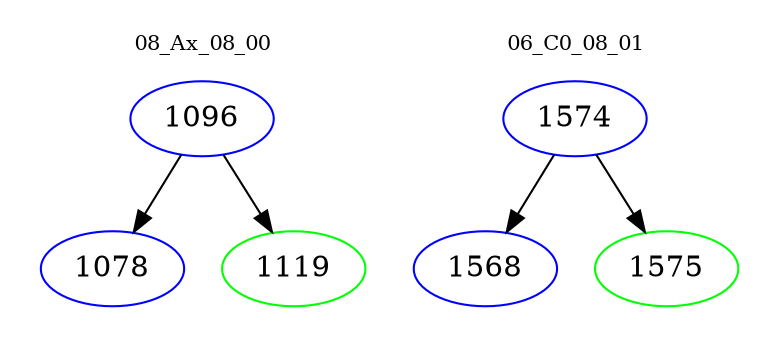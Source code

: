 digraph{
subgraph cluster_0 {
color = white
label = "08_Ax_08_00";
fontsize=10;
T0_1096 [label="1096", color="blue"]
T0_1096 -> T0_1078 [color="black"]
T0_1078 [label="1078", color="blue"]
T0_1096 -> T0_1119 [color="black"]
T0_1119 [label="1119", color="green"]
}
subgraph cluster_1 {
color = white
label = "06_C0_08_01";
fontsize=10;
T1_1574 [label="1574", color="blue"]
T1_1574 -> T1_1568 [color="black"]
T1_1568 [label="1568", color="blue"]
T1_1574 -> T1_1575 [color="black"]
T1_1575 [label="1575", color="green"]
}
}
